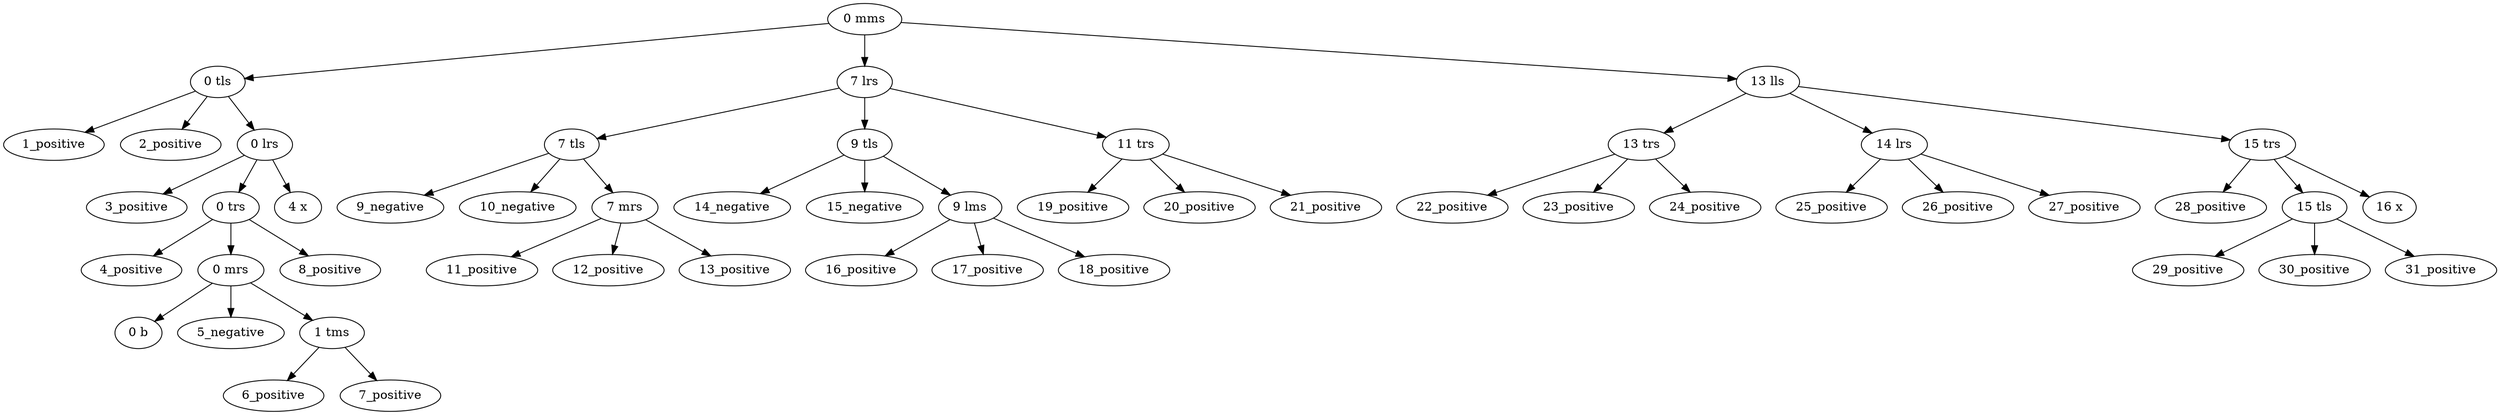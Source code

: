 strict digraph "" {
	"0 tls" -> "1_positive";
	"0 tls" -> "2_positive";
	"0 tls" -> "0 lrs";
	"0 lrs" -> "3_positive";
	"0 lrs" -> "0 trs";
	"0 lrs" -> "4 x";
	"0 trs" -> "4_positive";
	"0 trs" -> "0 mrs";
	"0 trs" -> "8_positive";
	"0 mrs" -> "0 b";
	"0 mrs" -> "5_negative";
	"0 mrs" -> "1 tms";
	"1 tms" -> "6_positive";
	"1 tms" -> "7_positive";
	"0 mms" -> "0 tls";
	"0 mms" -> "7 lrs";
	"0 mms" -> "13 lls";
	"7 tls" -> "9_negative";
	"7 tls" -> "10_negative";
	"7 tls" -> "7 mrs";
	"7 mrs" -> "11_positive";
	"7 mrs" -> "12_positive";
	"7 mrs" -> "13_positive";
	"7 lrs" -> "7 tls";
	"7 lrs" -> "9 tls";
	"7 lrs" -> "11 trs";
	"9 tls" -> "14_negative";
	"9 tls" -> "15_negative";
	"9 tls" -> "9 lms";
	"9 lms" -> "16_positive";
	"9 lms" -> "17_positive";
	"9 lms" -> "18_positive";
	"11 trs" -> "19_positive";
	"11 trs" -> "20_positive";
	"11 trs" -> "21_positive";
	"13 trs" -> "22_positive";
	"13 trs" -> "23_positive";
	"13 trs" -> "24_positive";
	"13 lls" -> "13 trs";
	"13 lls" -> "14 lrs";
	"13 lls" -> "15 trs";
	"14 lrs" -> "25_positive";
	"14 lrs" -> "26_positive";
	"14 lrs" -> "27_positive";
	"15 trs" -> "28_positive";
	"15 trs" -> "15 tls";
	"15 trs" -> "16 x";
	"15 tls" -> "29_positive";
	"15 tls" -> "30_positive";
	"15 tls" -> "31_positive";
}
